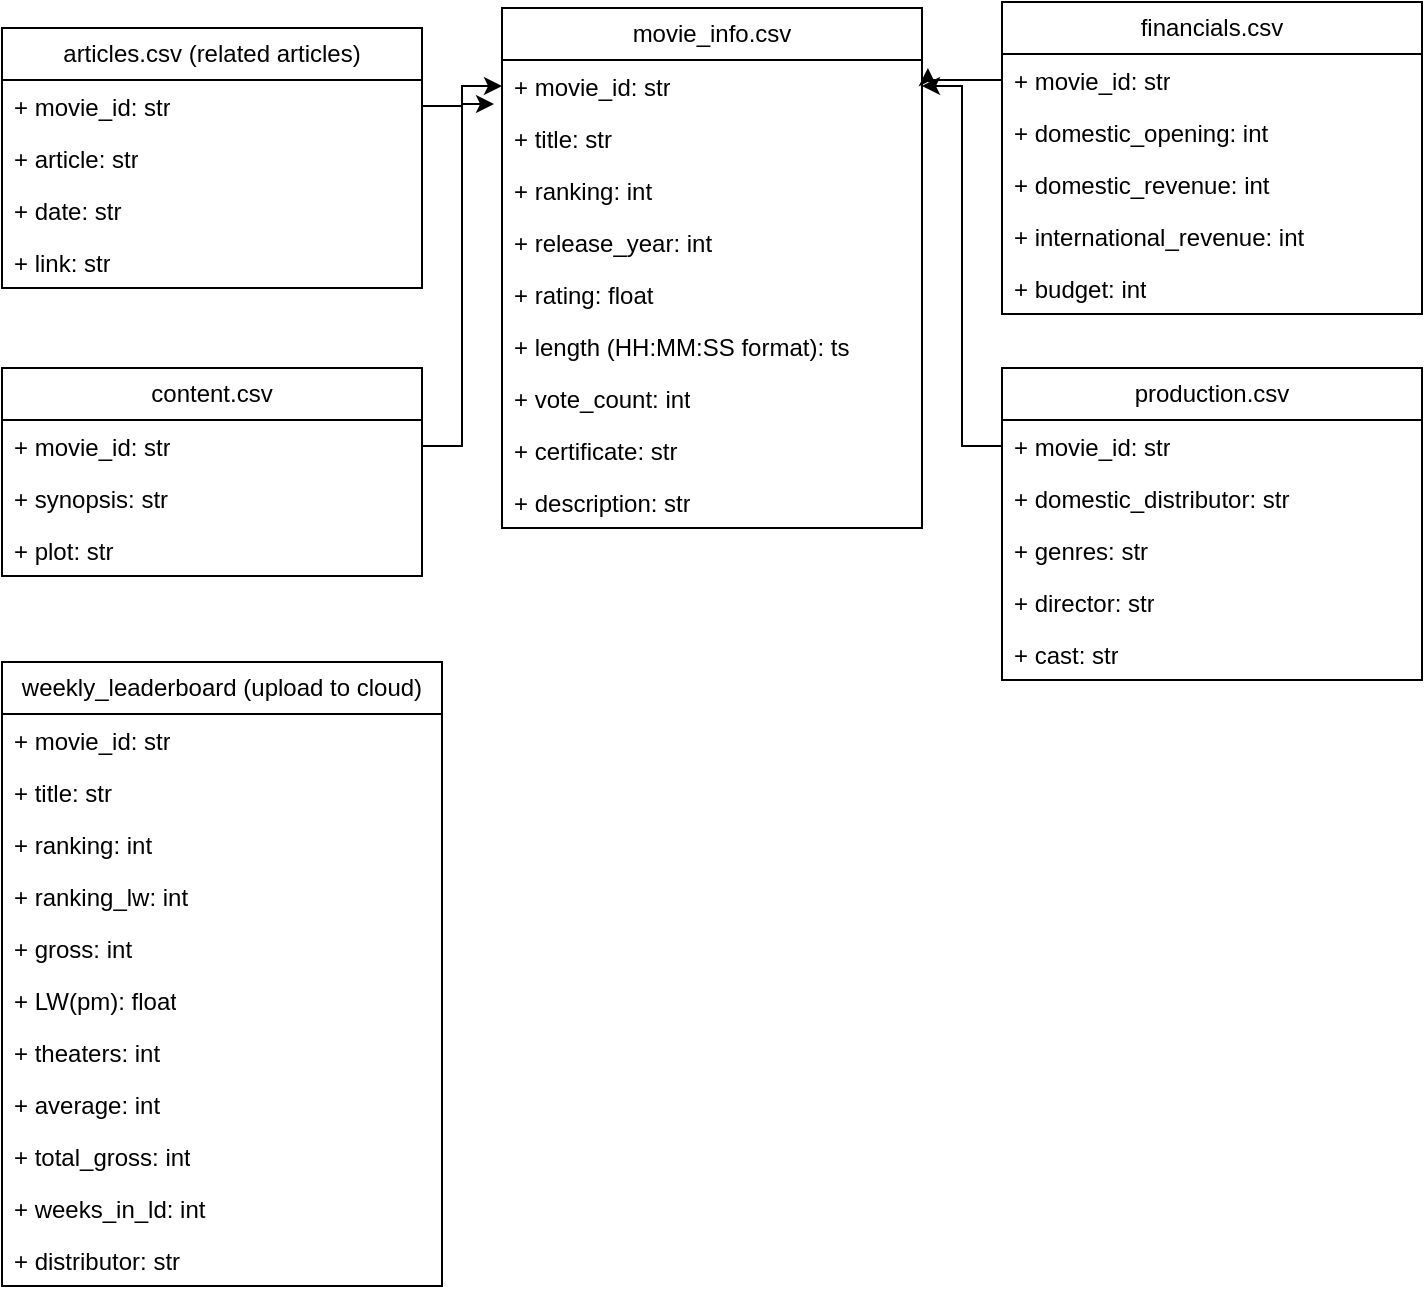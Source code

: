 <mxfile version="25.0.1">
  <diagram name="Page-1" id="9uZJhEJzj8By7LEOqgqz">
    <mxGraphModel dx="1626" dy="781" grid="1" gridSize="10" guides="1" tooltips="1" connect="1" arrows="1" fold="1" page="1" pageScale="1" pageWidth="1100" pageHeight="850" math="0" shadow="0">
      <root>
        <mxCell id="0" />
        <mxCell id="1" parent="0" />
        <mxCell id="EMg-PQGNn6y1jYI1NmPb-2" value="movie_info.csv" style="swimlane;fontStyle=0;childLayout=stackLayout;horizontal=1;startSize=26;fillColor=none;horizontalStack=0;resizeParent=1;resizeParentMax=0;resizeLast=0;collapsible=1;marginBottom=0;whiteSpace=wrap;html=1;" parent="1" vertex="1">
          <mxGeometry x="410" y="43" width="210" height="260" as="geometry" />
        </mxCell>
        <mxCell id="EMg-PQGNn6y1jYI1NmPb-3" value="+ movie_id: str" style="text;strokeColor=none;fillColor=none;align=left;verticalAlign=top;spacingLeft=4;spacingRight=4;overflow=hidden;rotatable=0;points=[[0,0.5],[1,0.5]];portConstraint=eastwest;whiteSpace=wrap;html=1;" parent="EMg-PQGNn6y1jYI1NmPb-2" vertex="1">
          <mxGeometry y="26" width="210" height="26" as="geometry" />
        </mxCell>
        <mxCell id="EMg-PQGNn6y1jYI1NmPb-4" value="+ title: str" style="text;strokeColor=none;fillColor=none;align=left;verticalAlign=top;spacingLeft=4;spacingRight=4;overflow=hidden;rotatable=0;points=[[0,0.5],[1,0.5]];portConstraint=eastwest;whiteSpace=wrap;html=1;" parent="EMg-PQGNn6y1jYI1NmPb-2" vertex="1">
          <mxGeometry y="52" width="210" height="26" as="geometry" />
        </mxCell>
        <mxCell id="EMg-PQGNn6y1jYI1NmPb-6" value="+ ranking: int" style="text;strokeColor=none;fillColor=none;align=left;verticalAlign=top;spacingLeft=4;spacingRight=4;overflow=hidden;rotatable=0;points=[[0,0.5],[1,0.5]];portConstraint=eastwest;whiteSpace=wrap;html=1;" parent="EMg-PQGNn6y1jYI1NmPb-2" vertex="1">
          <mxGeometry y="78" width="210" height="26" as="geometry" />
        </mxCell>
        <mxCell id="EMg-PQGNn6y1jYI1NmPb-7" value="+ release_year: int" style="text;strokeColor=none;fillColor=none;align=left;verticalAlign=top;spacingLeft=4;spacingRight=4;overflow=hidden;rotatable=0;points=[[0,0.5],[1,0.5]];portConstraint=eastwest;whiteSpace=wrap;html=1;" parent="EMg-PQGNn6y1jYI1NmPb-2" vertex="1">
          <mxGeometry y="104" width="210" height="26" as="geometry" />
        </mxCell>
        <mxCell id="EMg-PQGNn6y1jYI1NmPb-12" value="+ rating: float" style="text;strokeColor=none;fillColor=none;align=left;verticalAlign=top;spacingLeft=4;spacingRight=4;overflow=hidden;rotatable=0;points=[[0,0.5],[1,0.5]];portConstraint=eastwest;whiteSpace=wrap;html=1;" parent="EMg-PQGNn6y1jYI1NmPb-2" vertex="1">
          <mxGeometry y="130" width="210" height="26" as="geometry" />
        </mxCell>
        <mxCell id="EMg-PQGNn6y1jYI1NmPb-8" value="+ length (HH:MM:SS format): ts" style="text;strokeColor=none;fillColor=none;align=left;verticalAlign=top;spacingLeft=4;spacingRight=4;overflow=hidden;rotatable=0;points=[[0,0.5],[1,0.5]];portConstraint=eastwest;whiteSpace=wrap;html=1;" parent="EMg-PQGNn6y1jYI1NmPb-2" vertex="1">
          <mxGeometry y="156" width="210" height="26" as="geometry" />
        </mxCell>
        <mxCell id="EMg-PQGNn6y1jYI1NmPb-9" value="+ vote_count: int" style="text;strokeColor=none;fillColor=none;align=left;verticalAlign=top;spacingLeft=4;spacingRight=4;overflow=hidden;rotatable=0;points=[[0,0.5],[1,0.5]];portConstraint=eastwest;whiteSpace=wrap;html=1;" parent="EMg-PQGNn6y1jYI1NmPb-2" vertex="1">
          <mxGeometry y="182" width="210" height="26" as="geometry" />
        </mxCell>
        <mxCell id="EMg-PQGNn6y1jYI1NmPb-10" value="+ certificate: str" style="text;strokeColor=none;fillColor=none;align=left;verticalAlign=top;spacingLeft=4;spacingRight=4;overflow=hidden;rotatable=0;points=[[0,0.5],[1,0.5]];portConstraint=eastwest;whiteSpace=wrap;html=1;" parent="EMg-PQGNn6y1jYI1NmPb-2" vertex="1">
          <mxGeometry y="208" width="210" height="26" as="geometry" />
        </mxCell>
        <mxCell id="EMg-PQGNn6y1jYI1NmPb-11" value="+ description: str" style="text;strokeColor=none;fillColor=none;align=left;verticalAlign=top;spacingLeft=4;spacingRight=4;overflow=hidden;rotatable=0;points=[[0,0.5],[1,0.5]];portConstraint=eastwest;whiteSpace=wrap;html=1;" parent="EMg-PQGNn6y1jYI1NmPb-2" vertex="1">
          <mxGeometry y="234" width="210" height="26" as="geometry" />
        </mxCell>
        <mxCell id="EMg-PQGNn6y1jYI1NmPb-15" value="financials.csv" style="swimlane;fontStyle=0;childLayout=stackLayout;horizontal=1;startSize=26;fillColor=none;horizontalStack=0;resizeParent=1;resizeParentMax=0;resizeLast=0;collapsible=1;marginBottom=0;whiteSpace=wrap;html=1;" parent="1" vertex="1">
          <mxGeometry x="660" y="40" width="210" height="156" as="geometry" />
        </mxCell>
        <mxCell id="EMg-PQGNn6y1jYI1NmPb-16" value="+ movie_id: str" style="text;strokeColor=none;fillColor=none;align=left;verticalAlign=top;spacingLeft=4;spacingRight=4;overflow=hidden;rotatable=0;points=[[0,0.5],[1,0.5]];portConstraint=eastwest;whiteSpace=wrap;html=1;" parent="EMg-PQGNn6y1jYI1NmPb-15" vertex="1">
          <mxGeometry y="26" width="210" height="26" as="geometry" />
        </mxCell>
        <mxCell id="EMg-PQGNn6y1jYI1NmPb-17" value="+ domestic_opening: int" style="text;strokeColor=none;fillColor=none;align=left;verticalAlign=top;spacingLeft=4;spacingRight=4;overflow=hidden;rotatable=0;points=[[0,0.5],[1,0.5]];portConstraint=eastwest;whiteSpace=wrap;html=1;" parent="EMg-PQGNn6y1jYI1NmPb-15" vertex="1">
          <mxGeometry y="52" width="210" height="26" as="geometry" />
        </mxCell>
        <mxCell id="EMg-PQGNn6y1jYI1NmPb-18" value="+ domestic_revenue: int" style="text;strokeColor=none;fillColor=none;align=left;verticalAlign=top;spacingLeft=4;spacingRight=4;overflow=hidden;rotatable=0;points=[[0,0.5],[1,0.5]];portConstraint=eastwest;whiteSpace=wrap;html=1;" parent="EMg-PQGNn6y1jYI1NmPb-15" vertex="1">
          <mxGeometry y="78" width="210" height="26" as="geometry" />
        </mxCell>
        <mxCell id="EMg-PQGNn6y1jYI1NmPb-19" value="+ international_revenue: int" style="text;strokeColor=none;fillColor=none;align=left;verticalAlign=top;spacingLeft=4;spacingRight=4;overflow=hidden;rotatable=0;points=[[0,0.5],[1,0.5]];portConstraint=eastwest;whiteSpace=wrap;html=1;" parent="EMg-PQGNn6y1jYI1NmPb-15" vertex="1">
          <mxGeometry y="104" width="210" height="26" as="geometry" />
        </mxCell>
        <mxCell id="EMg-PQGNn6y1jYI1NmPb-20" value="+ budget: int" style="text;strokeColor=none;fillColor=none;align=left;verticalAlign=top;spacingLeft=4;spacingRight=4;overflow=hidden;rotatable=0;points=[[0,0.5],[1,0.5]];portConstraint=eastwest;whiteSpace=wrap;html=1;" parent="EMg-PQGNn6y1jYI1NmPb-15" vertex="1">
          <mxGeometry y="130" width="210" height="26" as="geometry" />
        </mxCell>
        <mxCell id="EMg-PQGNn6y1jYI1NmPb-26" value="production.csv" style="swimlane;fontStyle=0;childLayout=stackLayout;horizontal=1;startSize=26;fillColor=none;horizontalStack=0;resizeParent=1;resizeParentMax=0;resizeLast=0;collapsible=1;marginBottom=0;whiteSpace=wrap;html=1;" parent="1" vertex="1">
          <mxGeometry x="660" y="223" width="210" height="156" as="geometry" />
        </mxCell>
        <mxCell id="EMg-PQGNn6y1jYI1NmPb-27" value="+ movie_id: str" style="text;strokeColor=none;fillColor=none;align=left;verticalAlign=top;spacingLeft=4;spacingRight=4;overflow=hidden;rotatable=0;points=[[0,0.5],[1,0.5]];portConstraint=eastwest;whiteSpace=wrap;html=1;" parent="EMg-PQGNn6y1jYI1NmPb-26" vertex="1">
          <mxGeometry y="26" width="210" height="26" as="geometry" />
        </mxCell>
        <mxCell id="EMg-PQGNn6y1jYI1NmPb-29" value="+ domestic_distributor: str" style="text;strokeColor=none;fillColor=none;align=left;verticalAlign=top;spacingLeft=4;spacingRight=4;overflow=hidden;rotatable=0;points=[[0,0.5],[1,0.5]];portConstraint=eastwest;whiteSpace=wrap;html=1;" parent="EMg-PQGNn6y1jYI1NmPb-26" vertex="1">
          <mxGeometry y="52" width="210" height="26" as="geometry" />
        </mxCell>
        <mxCell id="EMg-PQGNn6y1jYI1NmPb-30" value="+ genres: str" style="text;strokeColor=none;fillColor=none;align=left;verticalAlign=top;spacingLeft=4;spacingRight=4;overflow=hidden;rotatable=0;points=[[0,0.5],[1,0.5]];portConstraint=eastwest;whiteSpace=wrap;html=1;" parent="EMg-PQGNn6y1jYI1NmPb-26" vertex="1">
          <mxGeometry y="78" width="210" height="26" as="geometry" />
        </mxCell>
        <mxCell id="EMg-PQGNn6y1jYI1NmPb-31" value="+ director: str" style="text;strokeColor=none;fillColor=none;align=left;verticalAlign=top;spacingLeft=4;spacingRight=4;overflow=hidden;rotatable=0;points=[[0,0.5],[1,0.5]];portConstraint=eastwest;whiteSpace=wrap;html=1;" parent="EMg-PQGNn6y1jYI1NmPb-26" vertex="1">
          <mxGeometry y="104" width="210" height="26" as="geometry" />
        </mxCell>
        <mxCell id="EMg-PQGNn6y1jYI1NmPb-32" value="+ cast: str" style="text;strokeColor=none;fillColor=none;align=left;verticalAlign=top;spacingLeft=4;spacingRight=4;overflow=hidden;rotatable=0;points=[[0,0.5],[1,0.5]];portConstraint=eastwest;whiteSpace=wrap;html=1;" parent="EMg-PQGNn6y1jYI1NmPb-26" vertex="1">
          <mxGeometry y="130" width="210" height="26" as="geometry" />
        </mxCell>
        <mxCell id="EMg-PQGNn6y1jYI1NmPb-33" value="articles.csv (related articles)" style="swimlane;fontStyle=0;childLayout=stackLayout;horizontal=1;startSize=26;fillColor=none;horizontalStack=0;resizeParent=1;resizeParentMax=0;resizeLast=0;collapsible=1;marginBottom=0;whiteSpace=wrap;html=1;" parent="1" vertex="1">
          <mxGeometry x="160" y="53" width="210" height="130" as="geometry" />
        </mxCell>
        <mxCell id="EMg-PQGNn6y1jYI1NmPb-34" value="+ movie_id: str" style="text;strokeColor=none;fillColor=none;align=left;verticalAlign=top;spacingLeft=4;spacingRight=4;overflow=hidden;rotatable=0;points=[[0,0.5],[1,0.5]];portConstraint=eastwest;whiteSpace=wrap;html=1;" parent="EMg-PQGNn6y1jYI1NmPb-33" vertex="1">
          <mxGeometry y="26" width="210" height="26" as="geometry" />
        </mxCell>
        <mxCell id="EMg-PQGNn6y1jYI1NmPb-35" value="+ article: str" style="text;strokeColor=none;fillColor=none;align=left;verticalAlign=top;spacingLeft=4;spacingRight=4;overflow=hidden;rotatable=0;points=[[0,0.5],[1,0.5]];portConstraint=eastwest;whiteSpace=wrap;html=1;" parent="EMg-PQGNn6y1jYI1NmPb-33" vertex="1">
          <mxGeometry y="52" width="210" height="26" as="geometry" />
        </mxCell>
        <mxCell id="EMg-PQGNn6y1jYI1NmPb-37" value="+ date: str" style="text;strokeColor=none;fillColor=none;align=left;verticalAlign=top;spacingLeft=4;spacingRight=4;overflow=hidden;rotatable=0;points=[[0,0.5],[1,0.5]];portConstraint=eastwest;whiteSpace=wrap;html=1;" parent="EMg-PQGNn6y1jYI1NmPb-33" vertex="1">
          <mxGeometry y="78" width="210" height="26" as="geometry" />
        </mxCell>
        <mxCell id="EMg-PQGNn6y1jYI1NmPb-38" value="+ link: str" style="text;strokeColor=none;fillColor=none;align=left;verticalAlign=top;spacingLeft=4;spacingRight=4;overflow=hidden;rotatable=0;points=[[0,0.5],[1,0.5]];portConstraint=eastwest;whiteSpace=wrap;html=1;" parent="EMg-PQGNn6y1jYI1NmPb-33" vertex="1">
          <mxGeometry y="104" width="210" height="26" as="geometry" />
        </mxCell>
        <mxCell id="EMg-PQGNn6y1jYI1NmPb-43" style="edgeStyle=orthogonalEdgeStyle;rounded=0;orthogonalLoop=1;jettySize=auto;html=1;exitX=0;exitY=0.5;exitDx=0;exitDy=0;entryX=1.014;entryY=0.154;entryDx=0;entryDy=0;entryPerimeter=0;" parent="1" source="EMg-PQGNn6y1jYI1NmPb-16" target="EMg-PQGNn6y1jYI1NmPb-3" edge="1">
          <mxGeometry relative="1" as="geometry" />
        </mxCell>
        <mxCell id="EMg-PQGNn6y1jYI1NmPb-44" style="edgeStyle=orthogonalEdgeStyle;rounded=0;orthogonalLoop=1;jettySize=auto;html=1;exitX=0;exitY=0.5;exitDx=0;exitDy=0;entryX=1;entryY=0.5;entryDx=0;entryDy=0;" parent="1" source="EMg-PQGNn6y1jYI1NmPb-27" target="EMg-PQGNn6y1jYI1NmPb-3" edge="1">
          <mxGeometry relative="1" as="geometry" />
        </mxCell>
        <mxCell id="EMg-PQGNn6y1jYI1NmPb-45" style="edgeStyle=orthogonalEdgeStyle;rounded=0;orthogonalLoop=1;jettySize=auto;html=1;exitX=1;exitY=0.5;exitDx=0;exitDy=0;" parent="1" source="EMg-PQGNn6y1jYI1NmPb-34" target="EMg-PQGNn6y1jYI1NmPb-3" edge="1">
          <mxGeometry relative="1" as="geometry" />
        </mxCell>
        <mxCell id="5SH3zgCCdBuL6kv5a-wN-1" value="content.csv" style="swimlane;fontStyle=0;childLayout=stackLayout;horizontal=1;startSize=26;fillColor=none;horizontalStack=0;resizeParent=1;resizeParentMax=0;resizeLast=0;collapsible=1;marginBottom=0;whiteSpace=wrap;html=1;" parent="1" vertex="1">
          <mxGeometry x="160" y="223" width="210" height="104" as="geometry" />
        </mxCell>
        <mxCell id="5SH3zgCCdBuL6kv5a-wN-2" value="+ movie_id: str" style="text;strokeColor=none;fillColor=none;align=left;verticalAlign=top;spacingLeft=4;spacingRight=4;overflow=hidden;rotatable=0;points=[[0,0.5],[1,0.5]];portConstraint=eastwest;whiteSpace=wrap;html=1;" parent="5SH3zgCCdBuL6kv5a-wN-1" vertex="1">
          <mxGeometry y="26" width="210" height="26" as="geometry" />
        </mxCell>
        <mxCell id="5SH3zgCCdBuL6kv5a-wN-3" value="+ synopsis: str" style="text;strokeColor=none;fillColor=none;align=left;verticalAlign=top;spacingLeft=4;spacingRight=4;overflow=hidden;rotatable=0;points=[[0,0.5],[1,0.5]];portConstraint=eastwest;whiteSpace=wrap;html=1;" parent="5SH3zgCCdBuL6kv5a-wN-1" vertex="1">
          <mxGeometry y="52" width="210" height="26" as="geometry" />
        </mxCell>
        <mxCell id="5SH3zgCCdBuL6kv5a-wN-4" value="+ plot: str" style="text;strokeColor=none;fillColor=none;align=left;verticalAlign=top;spacingLeft=4;spacingRight=4;overflow=hidden;rotatable=0;points=[[0,0.5],[1,0.5]];portConstraint=eastwest;whiteSpace=wrap;html=1;" parent="5SH3zgCCdBuL6kv5a-wN-1" vertex="1">
          <mxGeometry y="78" width="210" height="26" as="geometry" />
        </mxCell>
        <mxCell id="5SH3zgCCdBuL6kv5a-wN-7" style="edgeStyle=orthogonalEdgeStyle;rounded=0;orthogonalLoop=1;jettySize=auto;html=1;exitX=1;exitY=0.5;exitDx=0;exitDy=0;entryX=-0.019;entryY=0.846;entryDx=0;entryDy=0;entryPerimeter=0;" parent="1" source="5SH3zgCCdBuL6kv5a-wN-2" target="EMg-PQGNn6y1jYI1NmPb-3" edge="1">
          <mxGeometry relative="1" as="geometry" />
        </mxCell>
        <mxCell id="5SH3zgCCdBuL6kv5a-wN-8" value="weekly_leaderboard (upload to cloud)" style="swimlane;fontStyle=0;childLayout=stackLayout;horizontal=1;startSize=26;fillColor=none;horizontalStack=0;resizeParent=1;resizeParentMax=0;resizeLast=0;collapsible=1;marginBottom=0;whiteSpace=wrap;html=1;" parent="1" vertex="1">
          <mxGeometry x="160" y="370" width="220" height="312" as="geometry" />
        </mxCell>
        <mxCell id="5SH3zgCCdBuL6kv5a-wN-9" value="+ movie_id: str" style="text;strokeColor=none;fillColor=none;align=left;verticalAlign=top;spacingLeft=4;spacingRight=4;overflow=hidden;rotatable=0;points=[[0,0.5],[1,0.5]];portConstraint=eastwest;whiteSpace=wrap;html=1;" parent="5SH3zgCCdBuL6kv5a-wN-8" vertex="1">
          <mxGeometry y="26" width="220" height="26" as="geometry" />
        </mxCell>
        <mxCell id="5SH3zgCCdBuL6kv5a-wN-10" value="+ title: str" style="text;strokeColor=none;fillColor=none;align=left;verticalAlign=top;spacingLeft=4;spacingRight=4;overflow=hidden;rotatable=0;points=[[0,0.5],[1,0.5]];portConstraint=eastwest;whiteSpace=wrap;html=1;" parent="5SH3zgCCdBuL6kv5a-wN-8" vertex="1">
          <mxGeometry y="52" width="220" height="26" as="geometry" />
        </mxCell>
        <mxCell id="5SH3zgCCdBuL6kv5a-wN-11" value="+ ranking: int" style="text;strokeColor=none;fillColor=none;align=left;verticalAlign=top;spacingLeft=4;spacingRight=4;overflow=hidden;rotatable=0;points=[[0,0.5],[1,0.5]];portConstraint=eastwest;whiteSpace=wrap;html=1;" parent="5SH3zgCCdBuL6kv5a-wN-8" vertex="1">
          <mxGeometry y="78" width="220" height="26" as="geometry" />
        </mxCell>
        <mxCell id="5SH3zgCCdBuL6kv5a-wN-12" value="+ ranking_lw: int" style="text;strokeColor=none;fillColor=none;align=left;verticalAlign=top;spacingLeft=4;spacingRight=4;overflow=hidden;rotatable=0;points=[[0,0.5],[1,0.5]];portConstraint=eastwest;whiteSpace=wrap;html=1;" parent="5SH3zgCCdBuL6kv5a-wN-8" vertex="1">
          <mxGeometry y="104" width="220" height="26" as="geometry" />
        </mxCell>
        <mxCell id="5SH3zgCCdBuL6kv5a-wN-13" value="+ gross: int" style="text;strokeColor=none;fillColor=none;align=left;verticalAlign=top;spacingLeft=4;spacingRight=4;overflow=hidden;rotatable=0;points=[[0,0.5],[1,0.5]];portConstraint=eastwest;whiteSpace=wrap;html=1;" parent="5SH3zgCCdBuL6kv5a-wN-8" vertex="1">
          <mxGeometry y="130" width="220" height="26" as="geometry" />
        </mxCell>
        <mxCell id="5SH3zgCCdBuL6kv5a-wN-14" value="+ LW(pm): float" style="text;strokeColor=none;fillColor=none;align=left;verticalAlign=top;spacingLeft=4;spacingRight=4;overflow=hidden;rotatable=0;points=[[0,0.5],[1,0.5]];portConstraint=eastwest;whiteSpace=wrap;html=1;" parent="5SH3zgCCdBuL6kv5a-wN-8" vertex="1">
          <mxGeometry y="156" width="220" height="26" as="geometry" />
        </mxCell>
        <mxCell id="5SH3zgCCdBuL6kv5a-wN-15" value="+ theaters: int" style="text;strokeColor=none;fillColor=none;align=left;verticalAlign=top;spacingLeft=4;spacingRight=4;overflow=hidden;rotatable=0;points=[[0,0.5],[1,0.5]];portConstraint=eastwest;whiteSpace=wrap;html=1;" parent="5SH3zgCCdBuL6kv5a-wN-8" vertex="1">
          <mxGeometry y="182" width="220" height="26" as="geometry" />
        </mxCell>
        <mxCell id="5SH3zgCCdBuL6kv5a-wN-16" value="+ average: int" style="text;strokeColor=none;fillColor=none;align=left;verticalAlign=top;spacingLeft=4;spacingRight=4;overflow=hidden;rotatable=0;points=[[0,0.5],[1,0.5]];portConstraint=eastwest;whiteSpace=wrap;html=1;" parent="5SH3zgCCdBuL6kv5a-wN-8" vertex="1">
          <mxGeometry y="208" width="220" height="26" as="geometry" />
        </mxCell>
        <mxCell id="zgYOoYsOwf_kale74Ieg-3" value="+ total_gross: int" style="text;strokeColor=none;fillColor=none;align=left;verticalAlign=top;spacingLeft=4;spacingRight=4;overflow=hidden;rotatable=0;points=[[0,0.5],[1,0.5]];portConstraint=eastwest;whiteSpace=wrap;html=1;" vertex="1" parent="5SH3zgCCdBuL6kv5a-wN-8">
          <mxGeometry y="234" width="220" height="26" as="geometry" />
        </mxCell>
        <mxCell id="zgYOoYsOwf_kale74Ieg-1" value="+ weeks_in_ld: int" style="text;strokeColor=none;fillColor=none;align=left;verticalAlign=top;spacingLeft=4;spacingRight=4;overflow=hidden;rotatable=0;points=[[0,0.5],[1,0.5]];portConstraint=eastwest;whiteSpace=wrap;html=1;" vertex="1" parent="5SH3zgCCdBuL6kv5a-wN-8">
          <mxGeometry y="260" width="220" height="26" as="geometry" />
        </mxCell>
        <mxCell id="zgYOoYsOwf_kale74Ieg-2" value="+ distributor: str" style="text;strokeColor=none;fillColor=none;align=left;verticalAlign=top;spacingLeft=4;spacingRight=4;overflow=hidden;rotatable=0;points=[[0,0.5],[1,0.5]];portConstraint=eastwest;whiteSpace=wrap;html=1;" vertex="1" parent="5SH3zgCCdBuL6kv5a-wN-8">
          <mxGeometry y="286" width="220" height="26" as="geometry" />
        </mxCell>
      </root>
    </mxGraphModel>
  </diagram>
</mxfile>
